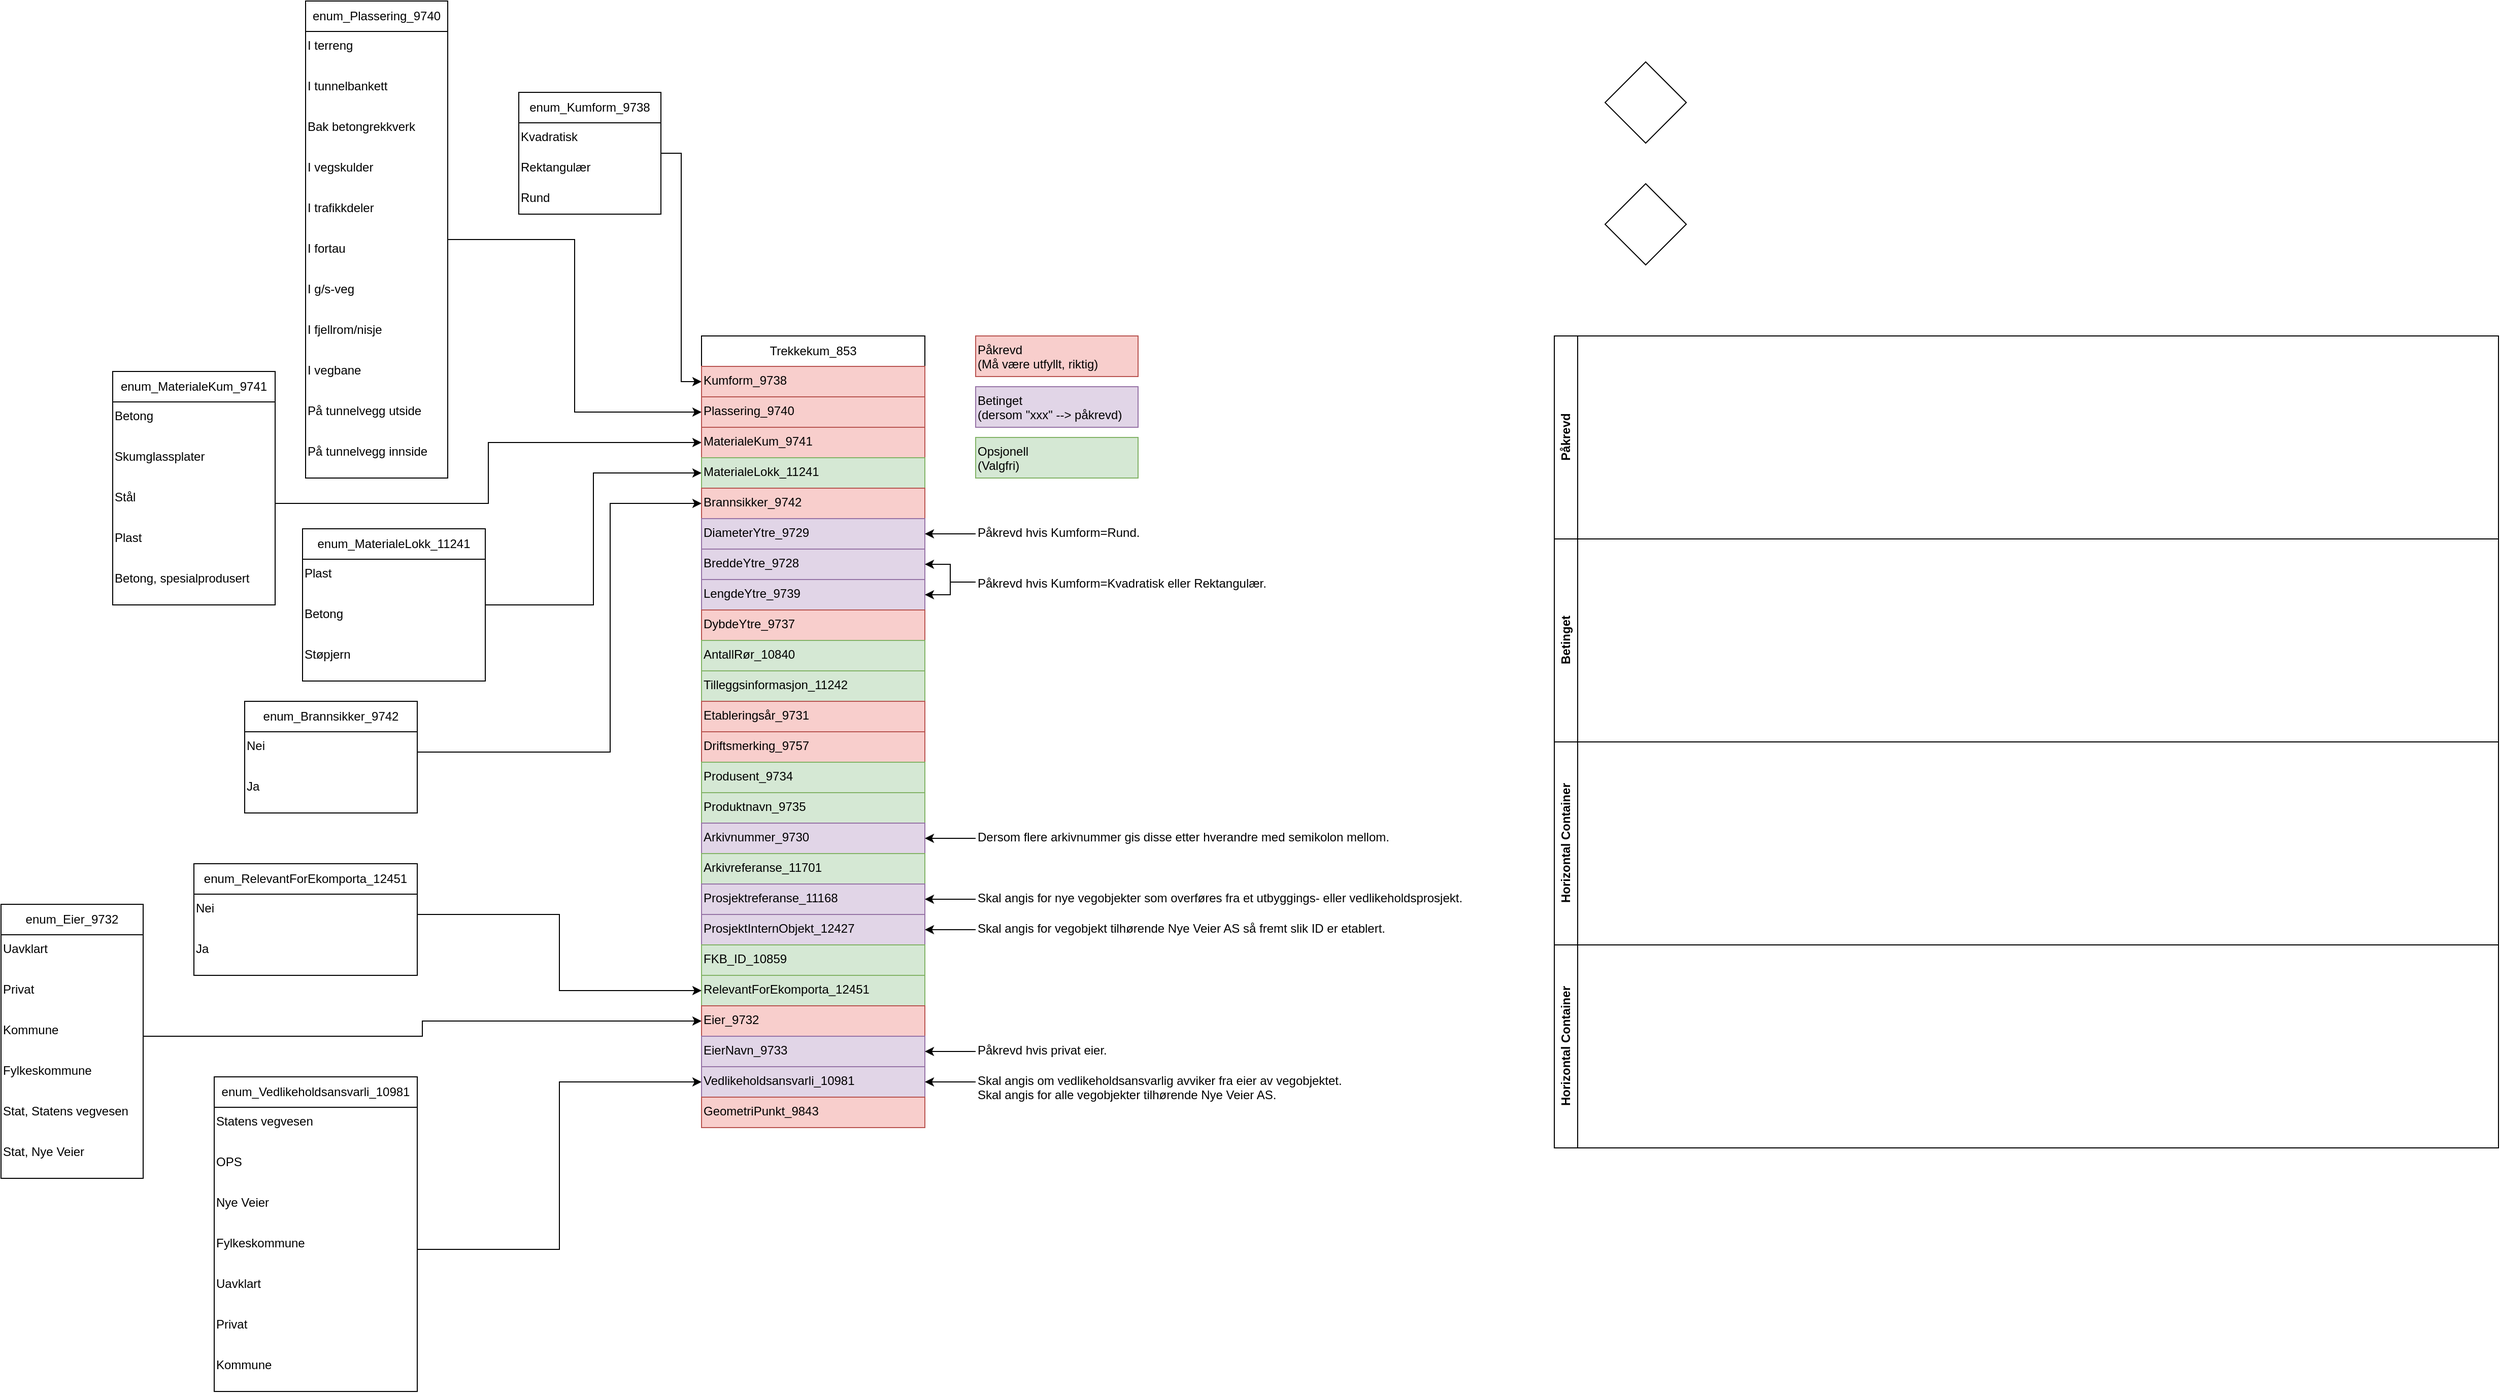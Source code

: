 <mxfile version="25.0.3">
  <diagram name="Page-1" id="eN_KCjF6BB5Cc8r_H5vY">
    <mxGraphModel dx="3185" dy="2446" grid="1" gridSize="10" guides="1" tooltips="1" connect="1" arrows="1" fold="1" page="1" pageScale="1" pageWidth="827" pageHeight="1169" math="0" shadow="0">
      <root>
        <mxCell id="0" />
        <mxCell id="1" parent="0" />
        <mxCell id="rzLcuG3RuFL7MSPVkcva-1" value="Påkrevd" style="swimlane;horizontal=0;whiteSpace=wrap;html=1;startSize=23;" vertex="1" parent="1">
          <mxGeometry x="730" y="320" width="930" height="200" as="geometry" />
        </mxCell>
        <mxCell id="rzLcuG3RuFL7MSPVkcva-2" value="Betinget" style="swimlane;horizontal=0;whiteSpace=wrap;html=1;" vertex="1" parent="1">
          <mxGeometry x="730" y="520" width="930" height="200" as="geometry" />
        </mxCell>
        <mxCell id="rzLcuG3RuFL7MSPVkcva-3" value="Horizontal Container" style="swimlane;horizontal=0;whiteSpace=wrap;html=1;" vertex="1" parent="1">
          <mxGeometry x="730" y="920" width="930" height="200" as="geometry" />
        </mxCell>
        <mxCell id="rzLcuG3RuFL7MSPVkcva-4" value="" style="rhombus;whiteSpace=wrap;html=1;" vertex="1" parent="1">
          <mxGeometry x="780" y="50" width="80" height="80" as="geometry" />
        </mxCell>
        <mxCell id="rzLcuG3RuFL7MSPVkcva-5" value="" style="rhombus;whiteSpace=wrap;html=1;" vertex="1" parent="1">
          <mxGeometry x="780" y="170" width="80" height="80" as="geometry" />
        </mxCell>
        <mxCell id="rzLcuG3RuFL7MSPVkcva-6" value="Trekkekum_853" style="swimlane;fontStyle=0;childLayout=stackLayout;horizontal=1;startSize=30;horizontalStack=0;resizeParent=1;resizeParentMax=0;resizeLast=0;collapsible=1;marginBottom=0;whiteSpace=wrap;html=1;" vertex="1" parent="1">
          <mxGeometry x="-110" y="320" width="220" height="780" as="geometry" />
        </mxCell>
        <mxCell id="rzLcuG3RuFL7MSPVkcva-7" value="Kumform_9738" style="text;whiteSpace=wrap;fillColor=#f8cecc;strokeColor=#b85450;" vertex="1" parent="rzLcuG3RuFL7MSPVkcva-6">
          <mxGeometry y="30" width="220" height="30" as="geometry" />
        </mxCell>
        <mxCell id="rzLcuG3RuFL7MSPVkcva-8" value="Plassering_9740" style="text;whiteSpace=wrap;fillColor=#f8cecc;strokeColor=#b85450;" vertex="1" parent="rzLcuG3RuFL7MSPVkcva-6">
          <mxGeometry y="60" width="220" height="30" as="geometry" />
        </mxCell>
        <mxCell id="rzLcuG3RuFL7MSPVkcva-9" value="MaterialeKum_9741" style="text;whiteSpace=wrap;fillColor=#f8cecc;strokeColor=#b85450;" vertex="1" parent="rzLcuG3RuFL7MSPVkcva-6">
          <mxGeometry y="90" width="220" height="30" as="geometry" />
        </mxCell>
        <mxCell id="rzLcuG3RuFL7MSPVkcva-10" value="MaterialeLokk_11241" style="text;whiteSpace=wrap;fillColor=#d5e8d4;strokeColor=#82b366;" vertex="1" parent="rzLcuG3RuFL7MSPVkcva-6">
          <mxGeometry y="120" width="220" height="30" as="geometry" />
        </mxCell>
        <mxCell id="rzLcuG3RuFL7MSPVkcva-11" value="Brannsikker_9742" style="text;whiteSpace=wrap;fillColor=#f8cecc;strokeColor=#b85450;" vertex="1" parent="rzLcuG3RuFL7MSPVkcva-6">
          <mxGeometry y="150" width="220" height="30" as="geometry" />
        </mxCell>
        <mxCell id="rzLcuG3RuFL7MSPVkcva-12" value="DiameterYtre_9729" style="text;whiteSpace=wrap;fillColor=#e1d5e7;strokeColor=#9673a6;" vertex="1" parent="rzLcuG3RuFL7MSPVkcva-6">
          <mxGeometry y="180" width="220" height="30" as="geometry" />
        </mxCell>
        <mxCell id="rzLcuG3RuFL7MSPVkcva-13" value="BreddeYtre_9728" style="text;whiteSpace=wrap;fillColor=#e1d5e7;strokeColor=#9673a6;" vertex="1" parent="rzLcuG3RuFL7MSPVkcva-6">
          <mxGeometry y="210" width="220" height="30" as="geometry" />
        </mxCell>
        <mxCell id="rzLcuG3RuFL7MSPVkcva-14" value="LengdeYtre_9739" style="text;whiteSpace=wrap;fillColor=#e1d5e7;strokeColor=#9673a6;" vertex="1" parent="rzLcuG3RuFL7MSPVkcva-6">
          <mxGeometry y="240" width="220" height="30" as="geometry" />
        </mxCell>
        <mxCell id="rzLcuG3RuFL7MSPVkcva-15" value="DybdeYtre_9737" style="text;whiteSpace=wrap;fillColor=#f8cecc;strokeColor=#b85450;" vertex="1" parent="rzLcuG3RuFL7MSPVkcva-6">
          <mxGeometry y="270" width="220" height="30" as="geometry" />
        </mxCell>
        <mxCell id="rzLcuG3RuFL7MSPVkcva-16" value="AntallRør_10840" style="text;whiteSpace=wrap;fillColor=#d5e8d4;strokeColor=#82b366;" vertex="1" parent="rzLcuG3RuFL7MSPVkcva-6">
          <mxGeometry y="300" width="220" height="30" as="geometry" />
        </mxCell>
        <mxCell id="rzLcuG3RuFL7MSPVkcva-17" value="Tilleggsinformasjon_11242" style="text;whiteSpace=wrap;fillColor=#d5e8d4;strokeColor=#82b366;" vertex="1" parent="rzLcuG3RuFL7MSPVkcva-6">
          <mxGeometry y="330" width="220" height="30" as="geometry" />
        </mxCell>
        <mxCell id="rzLcuG3RuFL7MSPVkcva-18" value="Etableringsår_9731" style="text;whiteSpace=wrap;fillColor=#f8cecc;strokeColor=#b85450;" vertex="1" parent="rzLcuG3RuFL7MSPVkcva-6">
          <mxGeometry y="360" width="220" height="30" as="geometry" />
        </mxCell>
        <mxCell id="rzLcuG3RuFL7MSPVkcva-19" value="Driftsmerking_9757" style="text;whiteSpace=wrap;fillColor=#f8cecc;strokeColor=#b85450;" vertex="1" parent="rzLcuG3RuFL7MSPVkcva-6">
          <mxGeometry y="390" width="220" height="30" as="geometry" />
        </mxCell>
        <mxCell id="rzLcuG3RuFL7MSPVkcva-20" value="Produsent_9734" style="text;whiteSpace=wrap;fillColor=#d5e8d4;strokeColor=#82b366;" vertex="1" parent="rzLcuG3RuFL7MSPVkcva-6">
          <mxGeometry y="420" width="220" height="30" as="geometry" />
        </mxCell>
        <mxCell id="rzLcuG3RuFL7MSPVkcva-21" value="Produktnavn_9735" style="text;whiteSpace=wrap;fillColor=#d5e8d4;strokeColor=#82b366;" vertex="1" parent="rzLcuG3RuFL7MSPVkcva-6">
          <mxGeometry y="450" width="220" height="30" as="geometry" />
        </mxCell>
        <mxCell id="rzLcuG3RuFL7MSPVkcva-22" value="Arkivnummer_9730" style="text;whiteSpace=wrap;fillColor=#e1d5e7;strokeColor=#9673a6;" vertex="1" parent="rzLcuG3RuFL7MSPVkcva-6">
          <mxGeometry y="480" width="220" height="30" as="geometry" />
        </mxCell>
        <mxCell id="rzLcuG3RuFL7MSPVkcva-23" value="Arkivreferanse_11701" style="text;whiteSpace=wrap;fillColor=#d5e8d4;strokeColor=#82b366;" vertex="1" parent="rzLcuG3RuFL7MSPVkcva-6">
          <mxGeometry y="510" width="220" height="30" as="geometry" />
        </mxCell>
        <mxCell id="rzLcuG3RuFL7MSPVkcva-24" value="Prosjektreferanse_11168" style="text;whiteSpace=wrap;fillColor=#e1d5e7;strokeColor=#9673a6;" vertex="1" parent="rzLcuG3RuFL7MSPVkcva-6">
          <mxGeometry y="540" width="220" height="30" as="geometry" />
        </mxCell>
        <mxCell id="rzLcuG3RuFL7MSPVkcva-25" value="ProsjektInternObjekt_12427" style="text;whiteSpace=wrap;fillColor=#e1d5e7;strokeColor=#9673a6;" vertex="1" parent="rzLcuG3RuFL7MSPVkcva-6">
          <mxGeometry y="570" width="220" height="30" as="geometry" />
        </mxCell>
        <mxCell id="rzLcuG3RuFL7MSPVkcva-26" value="FKB_ID_10859" style="text;whiteSpace=wrap;fillColor=#d5e8d4;strokeColor=#82b366;" vertex="1" parent="rzLcuG3RuFL7MSPVkcva-6">
          <mxGeometry y="600" width="220" height="30" as="geometry" />
        </mxCell>
        <mxCell id="rzLcuG3RuFL7MSPVkcva-27" value="RelevantForEkomporta_12451" style="text;whiteSpace=wrap;fillColor=#d5e8d4;strokeColor=#82b366;" vertex="1" parent="rzLcuG3RuFL7MSPVkcva-6">
          <mxGeometry y="630" width="220" height="30" as="geometry" />
        </mxCell>
        <mxCell id="rzLcuG3RuFL7MSPVkcva-28" value="Eier_9732" style="text;whiteSpace=wrap;fillColor=#f8cecc;strokeColor=#b85450;" vertex="1" parent="rzLcuG3RuFL7MSPVkcva-6">
          <mxGeometry y="660" width="220" height="30" as="geometry" />
        </mxCell>
        <mxCell id="rzLcuG3RuFL7MSPVkcva-29" value="EierNavn_9733" style="text;whiteSpace=wrap;fillColor=#e1d5e7;strokeColor=#9673a6;" vertex="1" parent="rzLcuG3RuFL7MSPVkcva-6">
          <mxGeometry y="690" width="220" height="30" as="geometry" />
        </mxCell>
        <mxCell id="rzLcuG3RuFL7MSPVkcva-30" value="Vedlikeholdsansvarli_10981" style="text;whiteSpace=wrap;fillColor=#e1d5e7;strokeColor=#9673a6;" vertex="1" parent="rzLcuG3RuFL7MSPVkcva-6">
          <mxGeometry y="720" width="220" height="30" as="geometry" />
        </mxCell>
        <mxCell id="rzLcuG3RuFL7MSPVkcva-31" value="GeometriPunkt_9843" style="text;whiteSpace=wrap;fillColor=#f8cecc;strokeColor=#b85450;" vertex="1" parent="rzLcuG3RuFL7MSPVkcva-6">
          <mxGeometry y="750" width="220" height="30" as="geometry" />
        </mxCell>
        <mxCell id="rzLcuG3RuFL7MSPVkcva-32" value="Horizontal Container" style="swimlane;horizontal=0;whiteSpace=wrap;html=1;" vertex="1" parent="1">
          <mxGeometry x="730" y="720" width="930" height="200" as="geometry" />
        </mxCell>
        <mxCell id="rzLcuG3RuFL7MSPVkcva-33" value="Påkrevd&#xa;(Må være utfyllt, riktig)" style="text;whiteSpace=wrap;fillColor=#f8cecc;strokeColor=#b85450;" vertex="1" parent="1">
          <mxGeometry x="160" y="320" width="160" height="40" as="geometry" />
        </mxCell>
        <mxCell id="rzLcuG3RuFL7MSPVkcva-34" value="Betinget &#xa;(dersom &quot;xxx&quot; --&gt; påkrevd)" style="text;whiteSpace=wrap;fillColor=#e1d5e7;strokeColor=#9673a6;" vertex="1" parent="1">
          <mxGeometry x="160" y="370" width="160" height="40" as="geometry" />
        </mxCell>
        <mxCell id="rzLcuG3RuFL7MSPVkcva-35" value="Opsjonell &#xa;(Valgfri)" style="text;whiteSpace=wrap;fillColor=#d5e8d4;strokeColor=#82b366;" vertex="1" parent="1">
          <mxGeometry x="160" y="420" width="160" height="40" as="geometry" />
        </mxCell>
        <mxCell id="rzLcuG3RuFL7MSPVkcva-36" style="edgeStyle=orthogonalEdgeStyle;rounded=0;orthogonalLoop=1;jettySize=auto;html=1;entryX=0;entryY=0.5;entryDx=0;entryDy=0;" edge="1" parent="1" source="rzLcuG3RuFL7MSPVkcva-37" target="rzLcuG3RuFL7MSPVkcva-7">
          <mxGeometry relative="1" as="geometry" />
        </mxCell>
        <mxCell id="rzLcuG3RuFL7MSPVkcva-37" value="enum_Kumform_9738" style="swimlane;fontStyle=0;childLayout=stackLayout;horizontal=1;startSize=30;horizontalStack=0;resizeParent=1;resizeParentMax=0;resizeLast=0;collapsible=1;marginBottom=0;whiteSpace=wrap;html=1;" vertex="1" parent="1">
          <mxGeometry x="-290" y="80" width="140" height="120" as="geometry" />
        </mxCell>
        <mxCell id="rzLcuG3RuFL7MSPVkcva-38" value="Kvadratisk" style="text;whiteSpace=wrap;" vertex="1" parent="rzLcuG3RuFL7MSPVkcva-37">
          <mxGeometry y="30" width="140" height="30" as="geometry" />
        </mxCell>
        <mxCell id="rzLcuG3RuFL7MSPVkcva-39" value="Rektangulær" style="text;whiteSpace=wrap;" vertex="1" parent="rzLcuG3RuFL7MSPVkcva-37">
          <mxGeometry y="60" width="140" height="30" as="geometry" />
        </mxCell>
        <mxCell id="rzLcuG3RuFL7MSPVkcva-40" value="Rund" style="text;whiteSpace=wrap;" vertex="1" parent="rzLcuG3RuFL7MSPVkcva-37">
          <mxGeometry y="90" width="140" height="30" as="geometry" />
        </mxCell>
        <mxCell id="rzLcuG3RuFL7MSPVkcva-41" style="edgeStyle=orthogonalEdgeStyle;rounded=0;orthogonalLoop=1;jettySize=auto;html=1;entryX=0;entryY=0.5;entryDx=0;entryDy=0;" edge="1" parent="1" source="rzLcuG3RuFL7MSPVkcva-42" target="rzLcuG3RuFL7MSPVkcva-8">
          <mxGeometry relative="1" as="geometry" />
        </mxCell>
        <mxCell id="rzLcuG3RuFL7MSPVkcva-42" value="enum_&lt;span style=&quot;text-align: left;&quot;&gt;Plassering_9740&lt;/span&gt;" style="swimlane;fontStyle=0;childLayout=stackLayout;horizontal=1;startSize=30;horizontalStack=0;resizeParent=1;resizeParentMax=0;resizeLast=0;collapsible=1;marginBottom=0;whiteSpace=wrap;html=1;" vertex="1" parent="1">
          <mxGeometry x="-500" y="-10" width="140" height="470" as="geometry" />
        </mxCell>
        <mxCell id="rzLcuG3RuFL7MSPVkcva-43" value="I terreng" style="text;whiteSpace=wrap;" vertex="1" parent="rzLcuG3RuFL7MSPVkcva-42">
          <mxGeometry y="30" width="140" height="40" as="geometry" />
        </mxCell>
        <mxCell id="rzLcuG3RuFL7MSPVkcva-44" value="I tunnelbankett" style="text;whiteSpace=wrap;" vertex="1" parent="rzLcuG3RuFL7MSPVkcva-42">
          <mxGeometry y="70" width="140" height="40" as="geometry" />
        </mxCell>
        <mxCell id="rzLcuG3RuFL7MSPVkcva-45" value="Bak betongrekkverk" style="text;whiteSpace=wrap;" vertex="1" parent="rzLcuG3RuFL7MSPVkcva-42">
          <mxGeometry y="110" width="140" height="40" as="geometry" />
        </mxCell>
        <mxCell id="rzLcuG3RuFL7MSPVkcva-46" value="I vegskulder" style="text;whiteSpace=wrap;" vertex="1" parent="rzLcuG3RuFL7MSPVkcva-42">
          <mxGeometry y="150" width="140" height="40" as="geometry" />
        </mxCell>
        <mxCell id="rzLcuG3RuFL7MSPVkcva-47" value="I trafikkdeler" style="text;whiteSpace=wrap;" vertex="1" parent="rzLcuG3RuFL7MSPVkcva-42">
          <mxGeometry y="190" width="140" height="40" as="geometry" />
        </mxCell>
        <mxCell id="rzLcuG3RuFL7MSPVkcva-48" value="I fortau" style="text;whiteSpace=wrap;" vertex="1" parent="rzLcuG3RuFL7MSPVkcva-42">
          <mxGeometry y="230" width="140" height="40" as="geometry" />
        </mxCell>
        <mxCell id="rzLcuG3RuFL7MSPVkcva-49" value="I g/s-veg" style="text;whiteSpace=wrap;" vertex="1" parent="rzLcuG3RuFL7MSPVkcva-42">
          <mxGeometry y="270" width="140" height="40" as="geometry" />
        </mxCell>
        <mxCell id="rzLcuG3RuFL7MSPVkcva-50" value="I fjellrom/nisje" style="text;whiteSpace=wrap;" vertex="1" parent="rzLcuG3RuFL7MSPVkcva-42">
          <mxGeometry y="310" width="140" height="40" as="geometry" />
        </mxCell>
        <mxCell id="rzLcuG3RuFL7MSPVkcva-51" value="I vegbane" style="text;whiteSpace=wrap;" vertex="1" parent="rzLcuG3RuFL7MSPVkcva-42">
          <mxGeometry y="350" width="140" height="40" as="geometry" />
        </mxCell>
        <mxCell id="rzLcuG3RuFL7MSPVkcva-52" value="På tunnelvegg utside" style="text;whiteSpace=wrap;" vertex="1" parent="rzLcuG3RuFL7MSPVkcva-42">
          <mxGeometry y="390" width="140" height="40" as="geometry" />
        </mxCell>
        <mxCell id="rzLcuG3RuFL7MSPVkcva-53" value="På tunnelvegg innside" style="text;whiteSpace=wrap;" vertex="1" parent="rzLcuG3RuFL7MSPVkcva-42">
          <mxGeometry y="430" width="140" height="40" as="geometry" />
        </mxCell>
        <mxCell id="rzLcuG3RuFL7MSPVkcva-54" value="enum_MaterialeKum_9741" style="swimlane;fontStyle=0;childLayout=stackLayout;horizontal=1;startSize=30;horizontalStack=0;resizeParent=1;resizeParentMax=0;resizeLast=0;collapsible=1;marginBottom=0;whiteSpace=wrap;html=1;" vertex="1" parent="1">
          <mxGeometry x="-690" y="355" width="160" height="230" as="geometry">
            <mxRectangle x="-690" y="355" width="180" height="30" as="alternateBounds" />
          </mxGeometry>
        </mxCell>
        <mxCell id="rzLcuG3RuFL7MSPVkcva-55" value="Betong" style="text;whiteSpace=wrap;" vertex="1" parent="rzLcuG3RuFL7MSPVkcva-54">
          <mxGeometry y="30" width="160" height="40" as="geometry" />
        </mxCell>
        <mxCell id="rzLcuG3RuFL7MSPVkcva-56" value="Skumglassplater" style="text;whiteSpace=wrap;" vertex="1" parent="rzLcuG3RuFL7MSPVkcva-54">
          <mxGeometry y="70" width="160" height="40" as="geometry" />
        </mxCell>
        <mxCell id="rzLcuG3RuFL7MSPVkcva-57" value="Stål" style="text;whiteSpace=wrap;" vertex="1" parent="rzLcuG3RuFL7MSPVkcva-54">
          <mxGeometry y="110" width="160" height="40" as="geometry" />
        </mxCell>
        <mxCell id="rzLcuG3RuFL7MSPVkcva-58" value="Plast" style="text;whiteSpace=wrap;" vertex="1" parent="rzLcuG3RuFL7MSPVkcva-54">
          <mxGeometry y="150" width="160" height="40" as="geometry" />
        </mxCell>
        <mxCell id="rzLcuG3RuFL7MSPVkcva-59" value="Betong, spesialprodusert" style="text;whiteSpace=wrap;" vertex="1" parent="rzLcuG3RuFL7MSPVkcva-54">
          <mxGeometry y="190" width="160" height="40" as="geometry" />
        </mxCell>
        <mxCell id="rzLcuG3RuFL7MSPVkcva-60" style="edgeStyle=orthogonalEdgeStyle;rounded=0;orthogonalLoop=1;jettySize=auto;html=1;entryX=0;entryY=0.5;entryDx=0;entryDy=0;" edge="1" parent="1" source="rzLcuG3RuFL7MSPVkcva-57" target="rzLcuG3RuFL7MSPVkcva-9">
          <mxGeometry relative="1" as="geometry" />
        </mxCell>
        <mxCell id="rzLcuG3RuFL7MSPVkcva-61" style="edgeStyle=orthogonalEdgeStyle;rounded=0;orthogonalLoop=1;jettySize=auto;html=1;entryX=0;entryY=0.5;entryDx=0;entryDy=0;" edge="1" parent="1" source="rzLcuG3RuFL7MSPVkcva-62" target="rzLcuG3RuFL7MSPVkcva-10">
          <mxGeometry relative="1" as="geometry" />
        </mxCell>
        <mxCell id="rzLcuG3RuFL7MSPVkcva-62" value="enum_&lt;span style=&quot;text-align: left;&quot;&gt;MaterialeLokk_11241&lt;/span&gt;" style="swimlane;fontStyle=0;childLayout=stackLayout;horizontal=1;startSize=30;horizontalStack=0;resizeParent=1;resizeParentMax=0;resizeLast=0;collapsible=1;marginBottom=0;whiteSpace=wrap;html=1;" vertex="1" parent="1">
          <mxGeometry x="-503" y="510" width="180" height="150" as="geometry" />
        </mxCell>
        <mxCell id="rzLcuG3RuFL7MSPVkcva-63" value="Plast" style="text;whiteSpace=wrap;" vertex="1" parent="rzLcuG3RuFL7MSPVkcva-62">
          <mxGeometry y="30" width="180" height="40" as="geometry" />
        </mxCell>
        <mxCell id="rzLcuG3RuFL7MSPVkcva-64" value="Betong" style="text;whiteSpace=wrap;" vertex="1" parent="rzLcuG3RuFL7MSPVkcva-62">
          <mxGeometry y="70" width="180" height="40" as="geometry" />
        </mxCell>
        <mxCell id="rzLcuG3RuFL7MSPVkcva-65" value="Støpjern" style="text;whiteSpace=wrap;" vertex="1" parent="rzLcuG3RuFL7MSPVkcva-62">
          <mxGeometry y="110" width="180" height="40" as="geometry" />
        </mxCell>
        <mxCell id="rzLcuG3RuFL7MSPVkcva-66" value="enum_&lt;span style=&quot;text-align: left;&quot;&gt;Brannsikker_9742&lt;/span&gt;" style="swimlane;fontStyle=0;childLayout=stackLayout;horizontal=1;startSize=30;horizontalStack=0;resizeParent=1;resizeParentMax=0;resizeLast=0;collapsible=1;marginBottom=0;whiteSpace=wrap;html=1;" vertex="1" parent="1">
          <mxGeometry x="-560" y="680" width="170" height="110" as="geometry" />
        </mxCell>
        <mxCell id="rzLcuG3RuFL7MSPVkcva-67" value="Nei" style="text;whiteSpace=wrap;" vertex="1" parent="rzLcuG3RuFL7MSPVkcva-66">
          <mxGeometry y="30" width="170" height="40" as="geometry" />
        </mxCell>
        <mxCell id="rzLcuG3RuFL7MSPVkcva-68" value="Ja" style="text;whiteSpace=wrap;" vertex="1" parent="rzLcuG3RuFL7MSPVkcva-66">
          <mxGeometry y="70" width="170" height="40" as="geometry" />
        </mxCell>
        <mxCell id="rzLcuG3RuFL7MSPVkcva-69" style="edgeStyle=orthogonalEdgeStyle;rounded=0;orthogonalLoop=1;jettySize=auto;html=1;entryX=0;entryY=0.5;entryDx=0;entryDy=0;" edge="1" parent="1" source="rzLcuG3RuFL7MSPVkcva-67" target="rzLcuG3RuFL7MSPVkcva-11">
          <mxGeometry relative="1" as="geometry">
            <Array as="points">
              <mxPoint x="-200" y="730" />
              <mxPoint x="-200" y="485" />
            </Array>
          </mxGeometry>
        </mxCell>
        <mxCell id="rzLcuG3RuFL7MSPVkcva-70" value="enum_&lt;span style=&quot;text-align: left;&quot;&gt;RelevantForEkomporta_12451&lt;/span&gt;" style="swimlane;fontStyle=0;childLayout=stackLayout;horizontal=1;startSize=30;horizontalStack=0;resizeParent=1;resizeParentMax=0;resizeLast=0;collapsible=1;marginBottom=0;whiteSpace=wrap;html=1;" vertex="1" parent="1">
          <mxGeometry x="-610" y="840" width="220" height="110" as="geometry" />
        </mxCell>
        <mxCell id="rzLcuG3RuFL7MSPVkcva-71" value="Nei" style="text;whiteSpace=wrap;" vertex="1" parent="rzLcuG3RuFL7MSPVkcva-70">
          <mxGeometry y="30" width="220" height="40" as="geometry" />
        </mxCell>
        <mxCell id="rzLcuG3RuFL7MSPVkcva-72" value="Ja" style="text;whiteSpace=wrap;" vertex="1" parent="rzLcuG3RuFL7MSPVkcva-70">
          <mxGeometry y="70" width="220" height="40" as="geometry" />
        </mxCell>
        <mxCell id="rzLcuG3RuFL7MSPVkcva-73" style="edgeStyle=orthogonalEdgeStyle;rounded=0;orthogonalLoop=1;jettySize=auto;html=1;entryX=0;entryY=0.5;entryDx=0;entryDy=0;" edge="1" parent="1" source="rzLcuG3RuFL7MSPVkcva-71" target="rzLcuG3RuFL7MSPVkcva-27">
          <mxGeometry relative="1" as="geometry" />
        </mxCell>
        <mxCell id="rzLcuG3RuFL7MSPVkcva-74" value="enum_Eier_9732" style="swimlane;fontStyle=0;childLayout=stackLayout;horizontal=1;startSize=30;horizontalStack=0;resizeParent=1;resizeParentMax=0;resizeLast=0;collapsible=1;marginBottom=0;whiteSpace=wrap;html=1;" vertex="1" parent="1">
          <mxGeometry x="-800" y="880" width="140" height="270" as="geometry" />
        </mxCell>
        <mxCell id="rzLcuG3RuFL7MSPVkcva-75" value="Uavklart" style="text;whiteSpace=wrap;" vertex="1" parent="rzLcuG3RuFL7MSPVkcva-74">
          <mxGeometry y="30" width="140" height="40" as="geometry" />
        </mxCell>
        <mxCell id="rzLcuG3RuFL7MSPVkcva-76" value="Privat" style="text;whiteSpace=wrap;" vertex="1" parent="rzLcuG3RuFL7MSPVkcva-74">
          <mxGeometry y="70" width="140" height="40" as="geometry" />
        </mxCell>
        <mxCell id="rzLcuG3RuFL7MSPVkcva-77" value="Kommune" style="text;whiteSpace=wrap;" vertex="1" parent="rzLcuG3RuFL7MSPVkcva-74">
          <mxGeometry y="110" width="140" height="40" as="geometry" />
        </mxCell>
        <mxCell id="rzLcuG3RuFL7MSPVkcva-78" value="Fylkeskommune" style="text;whiteSpace=wrap;" vertex="1" parent="rzLcuG3RuFL7MSPVkcva-74">
          <mxGeometry y="150" width="140" height="40" as="geometry" />
        </mxCell>
        <mxCell id="rzLcuG3RuFL7MSPVkcva-79" value="Stat, Statens vegvesen" style="text;whiteSpace=wrap;" vertex="1" parent="rzLcuG3RuFL7MSPVkcva-74">
          <mxGeometry y="190" width="140" height="40" as="geometry" />
        </mxCell>
        <mxCell id="rzLcuG3RuFL7MSPVkcva-80" value="Stat, Nye Veier" style="text;whiteSpace=wrap;" vertex="1" parent="rzLcuG3RuFL7MSPVkcva-74">
          <mxGeometry y="230" width="140" height="40" as="geometry" />
        </mxCell>
        <mxCell id="rzLcuG3RuFL7MSPVkcva-81" style="edgeStyle=orthogonalEdgeStyle;rounded=0;orthogonalLoop=1;jettySize=auto;html=1;entryX=0;entryY=0.5;entryDx=0;entryDy=0;" edge="1" parent="1" source="rzLcuG3RuFL7MSPVkcva-77" target="rzLcuG3RuFL7MSPVkcva-28">
          <mxGeometry relative="1" as="geometry" />
        </mxCell>
        <mxCell id="rzLcuG3RuFL7MSPVkcva-82" value="enum_Vedlikeholdsansvarli_10981" style="swimlane;fontStyle=0;childLayout=stackLayout;horizontal=1;startSize=30;horizontalStack=0;resizeParent=1;resizeParentMax=0;resizeLast=0;collapsible=1;marginBottom=0;whiteSpace=wrap;html=1;" vertex="1" parent="1">
          <mxGeometry x="-590" y="1050" width="200" height="310" as="geometry" />
        </mxCell>
        <mxCell id="rzLcuG3RuFL7MSPVkcva-83" value="Statens vegvesen" style="text;whiteSpace=wrap;" vertex="1" parent="rzLcuG3RuFL7MSPVkcva-82">
          <mxGeometry y="30" width="200" height="40" as="geometry" />
        </mxCell>
        <mxCell id="rzLcuG3RuFL7MSPVkcva-84" value="OPS" style="text;whiteSpace=wrap;" vertex="1" parent="rzLcuG3RuFL7MSPVkcva-82">
          <mxGeometry y="70" width="200" height="40" as="geometry" />
        </mxCell>
        <mxCell id="rzLcuG3RuFL7MSPVkcva-85" value="Nye Veier" style="text;whiteSpace=wrap;" vertex="1" parent="rzLcuG3RuFL7MSPVkcva-82">
          <mxGeometry y="110" width="200" height="40" as="geometry" />
        </mxCell>
        <mxCell id="rzLcuG3RuFL7MSPVkcva-86" value="Fylkeskommune" style="text;whiteSpace=wrap;" vertex="1" parent="rzLcuG3RuFL7MSPVkcva-82">
          <mxGeometry y="150" width="200" height="40" as="geometry" />
        </mxCell>
        <mxCell id="rzLcuG3RuFL7MSPVkcva-87" value="Uavklart" style="text;whiteSpace=wrap;" vertex="1" parent="rzLcuG3RuFL7MSPVkcva-82">
          <mxGeometry y="190" width="200" height="40" as="geometry" />
        </mxCell>
        <mxCell id="rzLcuG3RuFL7MSPVkcva-88" value="Privat" style="text;whiteSpace=wrap;" vertex="1" parent="rzLcuG3RuFL7MSPVkcva-82">
          <mxGeometry y="230" width="200" height="40" as="geometry" />
        </mxCell>
        <mxCell id="rzLcuG3RuFL7MSPVkcva-89" value="Kommune" style="text;whiteSpace=wrap;" vertex="1" parent="rzLcuG3RuFL7MSPVkcva-82">
          <mxGeometry y="270" width="200" height="40" as="geometry" />
        </mxCell>
        <mxCell id="rzLcuG3RuFL7MSPVkcva-90" style="edgeStyle=orthogonalEdgeStyle;rounded=0;orthogonalLoop=1;jettySize=auto;html=1;entryX=0;entryY=0.5;entryDx=0;entryDy=0;" edge="1" parent="1" source="rzLcuG3RuFL7MSPVkcva-86" target="rzLcuG3RuFL7MSPVkcva-30">
          <mxGeometry relative="1" as="geometry" />
        </mxCell>
        <mxCell id="rzLcuG3RuFL7MSPVkcva-91" style="edgeStyle=orthogonalEdgeStyle;rounded=0;orthogonalLoop=1;jettySize=auto;html=1;entryX=1;entryY=0.5;entryDx=0;entryDy=0;" edge="1" parent="1" source="rzLcuG3RuFL7MSPVkcva-92" target="rzLcuG3RuFL7MSPVkcva-12">
          <mxGeometry relative="1" as="geometry" />
        </mxCell>
        <mxCell id="rzLcuG3RuFL7MSPVkcva-92" value="Påkrevd hvis Kumform=Rund." style="text;whiteSpace=wrap;" vertex="1" parent="1">
          <mxGeometry x="160" y="500" width="190" height="30" as="geometry" />
        </mxCell>
        <mxCell id="rzLcuG3RuFL7MSPVkcva-93" style="edgeStyle=orthogonalEdgeStyle;rounded=0;orthogonalLoop=1;jettySize=auto;html=1;entryX=1;entryY=0.5;entryDx=0;entryDy=0;" edge="1" parent="1" source="rzLcuG3RuFL7MSPVkcva-95" target="rzLcuG3RuFL7MSPVkcva-13">
          <mxGeometry relative="1" as="geometry" />
        </mxCell>
        <mxCell id="rzLcuG3RuFL7MSPVkcva-94" style="edgeStyle=orthogonalEdgeStyle;rounded=0;orthogonalLoop=1;jettySize=auto;html=1;entryX=1;entryY=0.5;entryDx=0;entryDy=0;" edge="1" parent="1" source="rzLcuG3RuFL7MSPVkcva-95" target="rzLcuG3RuFL7MSPVkcva-14">
          <mxGeometry relative="1" as="geometry" />
        </mxCell>
        <mxCell id="rzLcuG3RuFL7MSPVkcva-95" value="Påkrevd hvis Kumform=Kvadratisk eller Rektangulær." style="text;whiteSpace=wrap;" vertex="1" parent="1">
          <mxGeometry x="160" y="550" width="290" height="25" as="geometry" />
        </mxCell>
        <mxCell id="rzLcuG3RuFL7MSPVkcva-96" style="edgeStyle=orthogonalEdgeStyle;rounded=0;orthogonalLoop=1;jettySize=auto;html=1;entryX=1;entryY=0.5;entryDx=0;entryDy=0;" edge="1" parent="1" source="rzLcuG3RuFL7MSPVkcva-97" target="rzLcuG3RuFL7MSPVkcva-22">
          <mxGeometry relative="1" as="geometry" />
        </mxCell>
        <mxCell id="rzLcuG3RuFL7MSPVkcva-97" value="Dersom flere arkivnummer gis disse etter hverandre med semikolon mellom." style="text;whiteSpace=wrap;" vertex="1" parent="1">
          <mxGeometry x="160" y="800" width="410" height="30" as="geometry" />
        </mxCell>
        <mxCell id="rzLcuG3RuFL7MSPVkcva-98" style="edgeStyle=orthogonalEdgeStyle;rounded=0;orthogonalLoop=1;jettySize=auto;html=1;" edge="1" parent="1" source="rzLcuG3RuFL7MSPVkcva-99" target="rzLcuG3RuFL7MSPVkcva-24">
          <mxGeometry relative="1" as="geometry" />
        </mxCell>
        <mxCell id="rzLcuG3RuFL7MSPVkcva-99" value="Skal angis for nye vegobjekter som overføres fra et utbyggings- eller vedlikeholdsprosjekt." style="text;whiteSpace=wrap;" vertex="1" parent="1">
          <mxGeometry x="160" y="860" width="490" height="30" as="geometry" />
        </mxCell>
        <mxCell id="rzLcuG3RuFL7MSPVkcva-100" style="edgeStyle=orthogonalEdgeStyle;rounded=0;orthogonalLoop=1;jettySize=auto;html=1;entryX=1;entryY=0.5;entryDx=0;entryDy=0;" edge="1" parent="1" source="rzLcuG3RuFL7MSPVkcva-101" target="rzLcuG3RuFL7MSPVkcva-25">
          <mxGeometry relative="1" as="geometry" />
        </mxCell>
        <mxCell id="rzLcuG3RuFL7MSPVkcva-101" value="Skal angis for vegobjekt tilhørende Nye Veier AS så fremt slik ID er etablert." style="text;whiteSpace=wrap;" vertex="1" parent="1">
          <mxGeometry x="160" y="890" width="410" height="30" as="geometry" />
        </mxCell>
        <mxCell id="rzLcuG3RuFL7MSPVkcva-102" style="edgeStyle=orthogonalEdgeStyle;rounded=0;orthogonalLoop=1;jettySize=auto;html=1;entryX=1;entryY=0.5;entryDx=0;entryDy=0;" edge="1" parent="1" source="rzLcuG3RuFL7MSPVkcva-103" target="rzLcuG3RuFL7MSPVkcva-29">
          <mxGeometry relative="1" as="geometry" />
        </mxCell>
        <mxCell id="rzLcuG3RuFL7MSPVkcva-103" value="Påkrevd hvis privat eier." style="text;whiteSpace=wrap;" vertex="1" parent="1">
          <mxGeometry x="160" y="1010" width="140" height="30" as="geometry" />
        </mxCell>
        <mxCell id="rzLcuG3RuFL7MSPVkcva-104" style="edgeStyle=orthogonalEdgeStyle;rounded=0;orthogonalLoop=1;jettySize=auto;html=1;entryX=1;entryY=0.5;entryDx=0;entryDy=0;" edge="1" parent="1" source="rzLcuG3RuFL7MSPVkcva-105" target="rzLcuG3RuFL7MSPVkcva-30">
          <mxGeometry relative="1" as="geometry" />
        </mxCell>
        <mxCell id="rzLcuG3RuFL7MSPVkcva-105" value="Skal angis om vedlikeholdsansvarlig avviker fra eier av vegobjektet. Skal angis for alle vegobjekter tilhørende Nye Veier AS." style="text;whiteSpace=wrap;" vertex="1" parent="1">
          <mxGeometry x="160" y="1040" width="370" height="30" as="geometry" />
        </mxCell>
      </root>
    </mxGraphModel>
  </diagram>
</mxfile>
